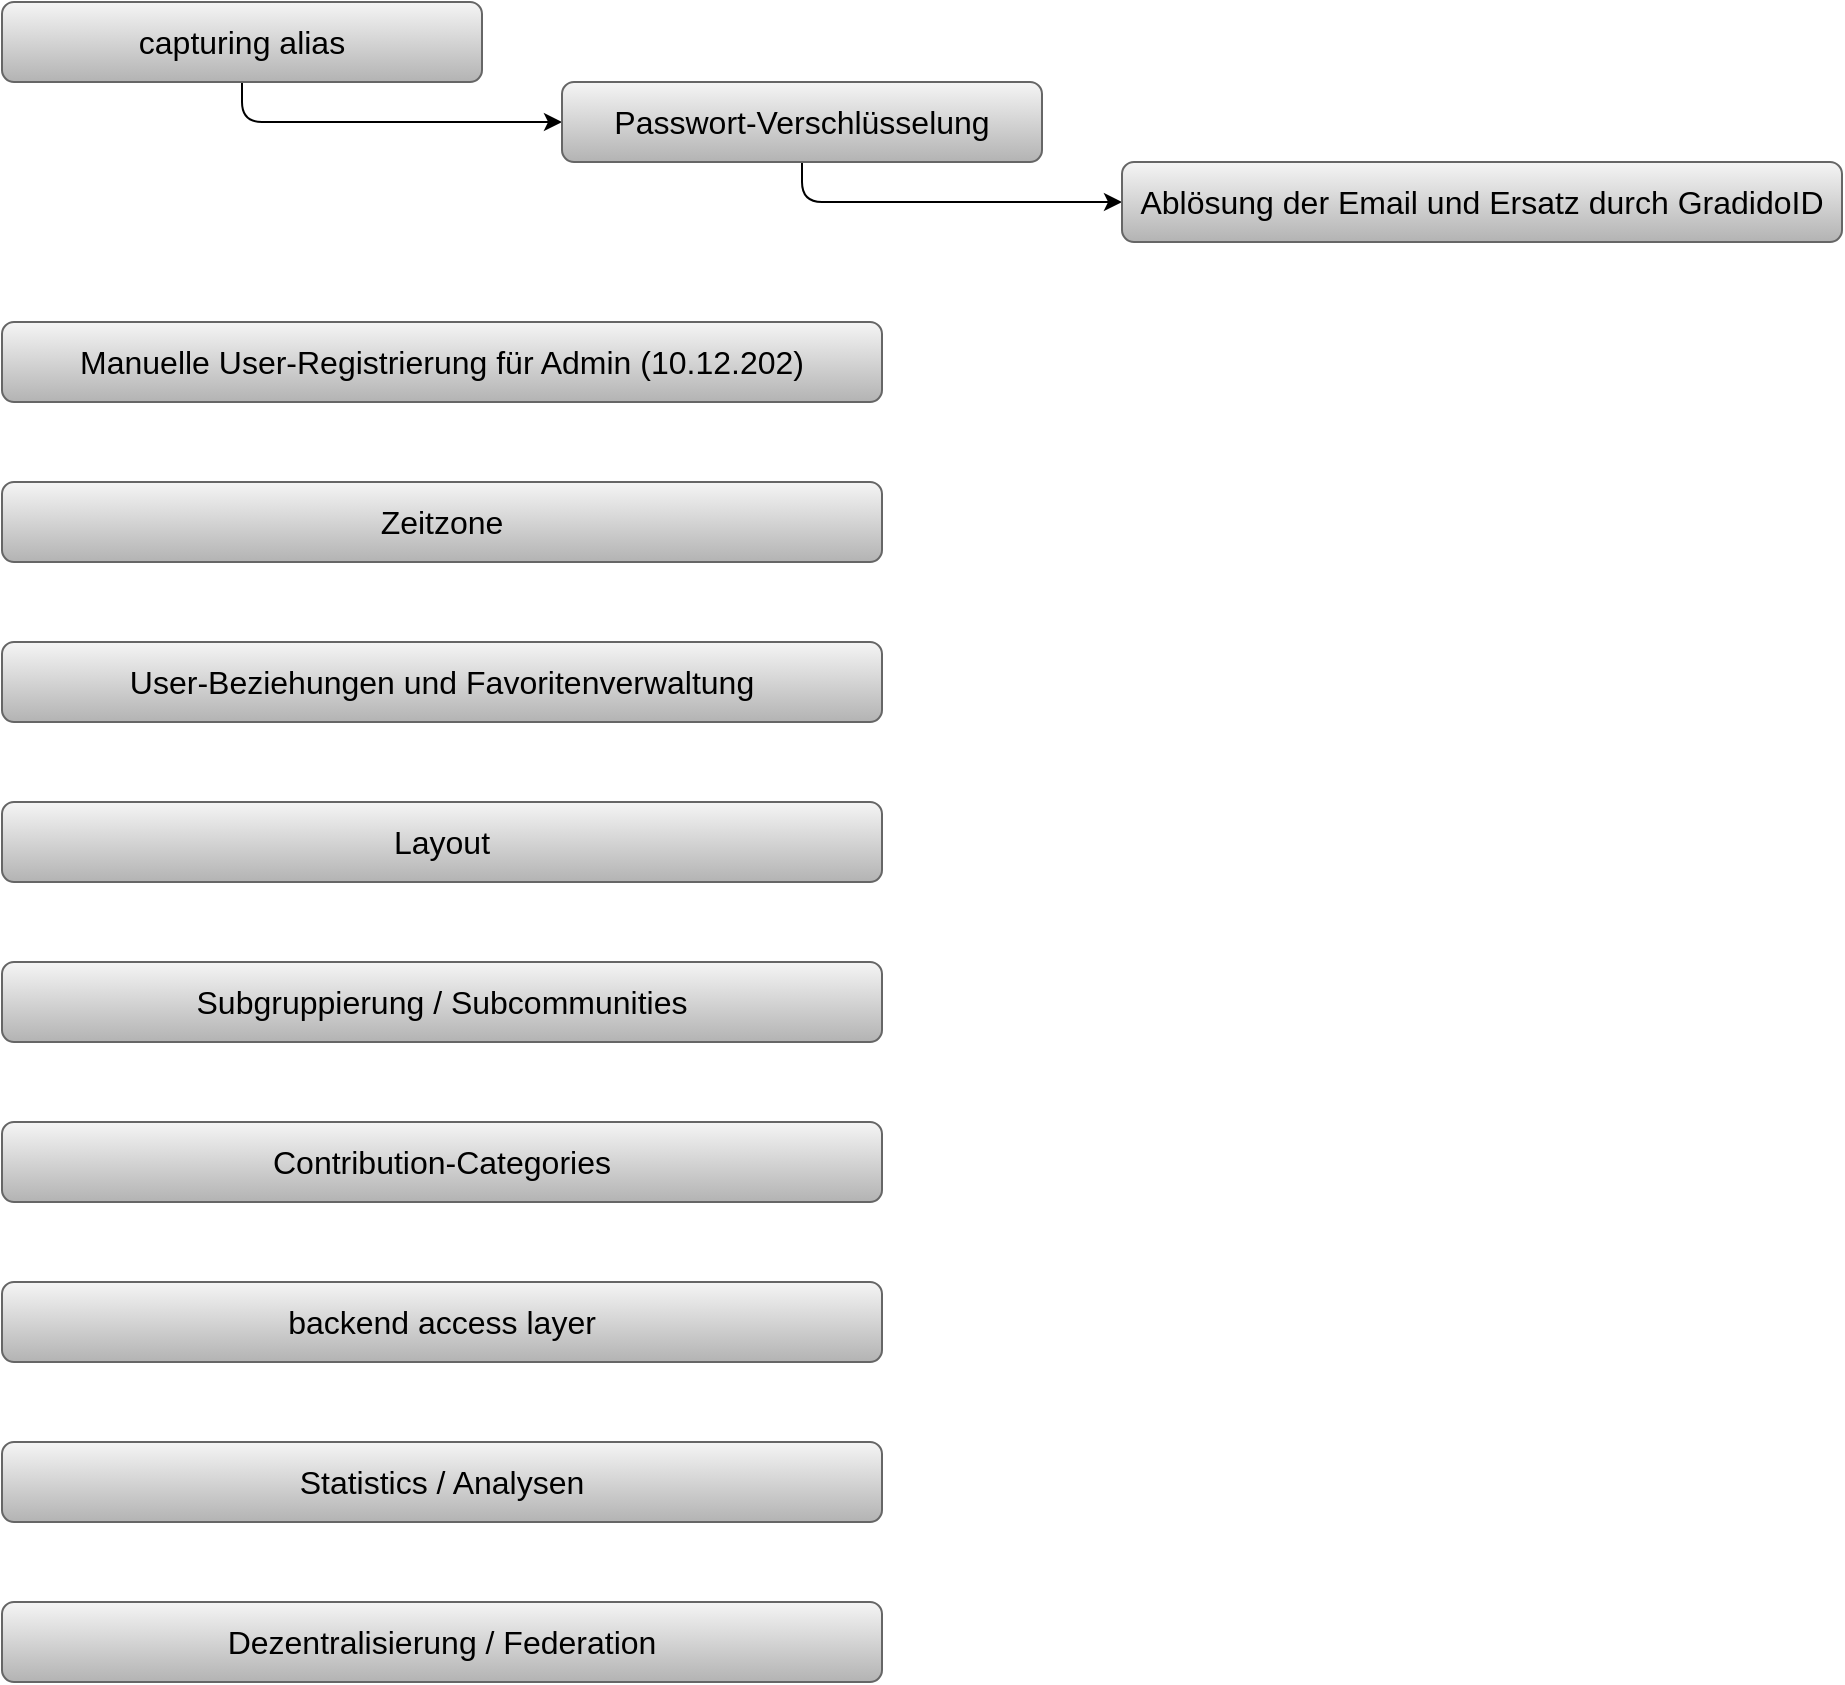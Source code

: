 <mxfile>
    <diagram id="CdUoMVivL2xThNJutTjM" name="Seite-1">
        <mxGraphModel dx="1022" dy="800" grid="1" gridSize="10" guides="1" tooltips="1" connect="1" arrows="1" fold="1" page="1" pageScale="1" pageWidth="2336" pageHeight="1654" math="0" shadow="0">
            <root>
                <mxCell id="0"/>
                <mxCell id="1" parent="0"/>
                <mxCell id="14" style="edgeStyle=none;html=1;entryX=0;entryY=0.5;entryDx=0;entryDy=0;fontSize=16;" edge="1" parent="1" source="2" target="7">
                    <mxGeometry relative="1" as="geometry">
                        <Array as="points">
                            <mxPoint x="160" y="100"/>
                        </Array>
                    </mxGeometry>
                </mxCell>
                <mxCell id="2" value="capturing alias" style="rounded=1;whiteSpace=wrap;html=1;fillColor=#f5f5f5;gradientColor=#b3b3b3;strokeColor=#666666;fontSize=16;" vertex="1" parent="1">
                    <mxGeometry x="40" y="40" width="240" height="40" as="geometry"/>
                </mxCell>
                <mxCell id="3" value="Manuelle User-Registrierung für Admin (10.12.202)" style="rounded=1;whiteSpace=wrap;html=1;fillColor=#f5f5f5;gradientColor=#b3b3b3;strokeColor=#666666;fontSize=16;" vertex="1" parent="1">
                    <mxGeometry x="40" y="200" width="440" height="40" as="geometry"/>
                </mxCell>
                <mxCell id="4" value="Zeitzone" style="rounded=1;whiteSpace=wrap;html=1;fillColor=#f5f5f5;gradientColor=#b3b3b3;strokeColor=#666666;fontSize=16;" vertex="1" parent="1">
                    <mxGeometry x="40" y="280" width="440" height="40" as="geometry"/>
                </mxCell>
                <mxCell id="5" value="User-Beziehungen und Favoritenverwaltung" style="rounded=1;whiteSpace=wrap;html=1;fillColor=#f5f5f5;gradientColor=#b3b3b3;strokeColor=#666666;fontSize=16;" vertex="1" parent="1">
                    <mxGeometry x="40" y="360" width="440" height="40" as="geometry"/>
                </mxCell>
                <mxCell id="6" value="Layout" style="rounded=1;whiteSpace=wrap;html=1;fillColor=#f5f5f5;gradientColor=#b3b3b3;strokeColor=#666666;fontSize=16;" vertex="1" parent="1">
                    <mxGeometry x="40" y="440" width="440" height="40" as="geometry"/>
                </mxCell>
                <mxCell id="15" style="edgeStyle=none;html=1;entryX=0;entryY=0.5;entryDx=0;entryDy=0;fontSize=16;" edge="1" parent="1" source="7" target="12">
                    <mxGeometry relative="1" as="geometry">
                        <Array as="points">
                            <mxPoint x="440" y="140"/>
                        </Array>
                    </mxGeometry>
                </mxCell>
                <mxCell id="7" value="Passwort-Verschlüsselung" style="rounded=1;whiteSpace=wrap;html=1;fillColor=#f5f5f5;gradientColor=#b3b3b3;strokeColor=#666666;fontSize=16;" vertex="1" parent="1">
                    <mxGeometry x="320" y="80" width="240" height="40" as="geometry"/>
                </mxCell>
                <mxCell id="8" value="Subgruppierung / Subcommunities" style="rounded=1;whiteSpace=wrap;html=1;fillColor=#f5f5f5;gradientColor=#b3b3b3;strokeColor=#666666;fontSize=16;" vertex="1" parent="1">
                    <mxGeometry x="40" y="520" width="440" height="40" as="geometry"/>
                </mxCell>
                <mxCell id="9" value="Contribution-Categories" style="rounded=1;whiteSpace=wrap;html=1;fillColor=#f5f5f5;gradientColor=#b3b3b3;strokeColor=#666666;fontSize=16;" vertex="1" parent="1">
                    <mxGeometry x="40" y="600" width="440" height="40" as="geometry"/>
                </mxCell>
                <mxCell id="10" value="backend access layer" style="rounded=1;whiteSpace=wrap;html=1;fillColor=#f5f5f5;gradientColor=#b3b3b3;strokeColor=#666666;fontSize=16;" vertex="1" parent="1">
                    <mxGeometry x="40" y="680" width="440" height="40" as="geometry"/>
                </mxCell>
                <mxCell id="11" value="Statistics / Analysen" style="rounded=1;whiteSpace=wrap;html=1;fillColor=#f5f5f5;gradientColor=#b3b3b3;strokeColor=#666666;fontSize=16;" vertex="1" parent="1">
                    <mxGeometry x="40" y="760" width="440" height="40" as="geometry"/>
                </mxCell>
                <mxCell id="12" value="Ablösung der Email und Ersatz durch GradidoID" style="rounded=1;whiteSpace=wrap;html=1;fillColor=#f5f5f5;gradientColor=#b3b3b3;strokeColor=#666666;fontSize=16;" vertex="1" parent="1">
                    <mxGeometry x="600" y="120" width="360" height="40" as="geometry"/>
                </mxCell>
                <mxCell id="13" value="Dezentralisierung / Federation" style="rounded=1;whiteSpace=wrap;html=1;fillColor=#f5f5f5;gradientColor=#b3b3b3;strokeColor=#666666;fontSize=16;" vertex="1" parent="1">
                    <mxGeometry x="40" y="840" width="440" height="40" as="geometry"/>
                </mxCell>
            </root>
        </mxGraphModel>
    </diagram>
</mxfile>